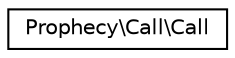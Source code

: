 digraph "Graphical Class Hierarchy"
{
  edge [fontname="Helvetica",fontsize="10",labelfontname="Helvetica",labelfontsize="10"];
  node [fontname="Helvetica",fontsize="10",shape=record];
  rankdir="LR";
  Node0 [label="Prophecy\\Call\\Call",height=0.2,width=0.4,color="black", fillcolor="white", style="filled",URL="$classProphecy_1_1Call_1_1Call.html"];
}
